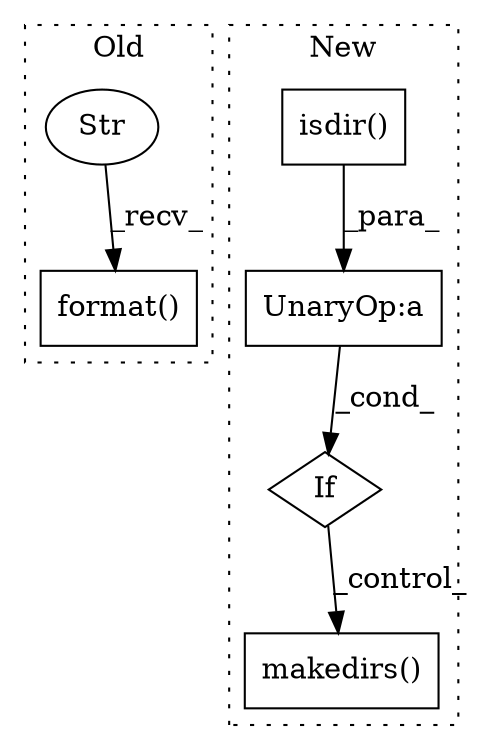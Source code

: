 digraph G {
subgraph cluster0 {
1 [label="format()" a="75" s="2977,3007" l="13,1" shape="box"];
4 [label="Str" a="66" s="2977" l="5" shape="ellipse"];
label = "Old";
style="dotted";
}
subgraph cluster1 {
2 [label="isdir()" a="75" s="3284,3395" l="14,2" shape="box"];
3 [label="UnaryOp:a" a="61" s="3280" l="117" shape="box"];
5 [label="makedirs()" a="75" s="3407,3516" l="12,1" shape="box"];
6 [label="If" a="96" s="3277" l="3" shape="diamond"];
label = "New";
style="dotted";
}
2 -> 3 [label="_para_"];
3 -> 6 [label="_cond_"];
4 -> 1 [label="_recv_"];
6 -> 5 [label="_control_"];
}